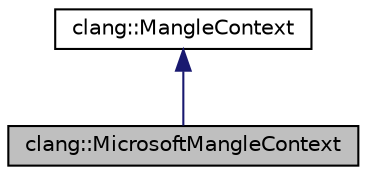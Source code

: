 digraph "clang::MicrosoftMangleContext"
{
 // LATEX_PDF_SIZE
  bgcolor="transparent";
  edge [fontname="Helvetica",fontsize="10",labelfontname="Helvetica",labelfontsize="10"];
  node [fontname="Helvetica",fontsize="10",shape=record];
  Node1 [label="clang::MicrosoftMangleContext",height=0.2,width=0.4,color="black", fillcolor="grey75", style="filled", fontcolor="black",tooltip=" "];
  Node2 -> Node1 [dir="back",color="midnightblue",fontsize="10",style="solid",fontname="Helvetica"];
  Node2 [label="clang::MangleContext",height=0.2,width=0.4,color="black",URL="$classclang_1_1MangleContext.html",tooltip="MangleContext - Context for tracking state which persists across multiple calls to the C++ name mangl..."];
}
